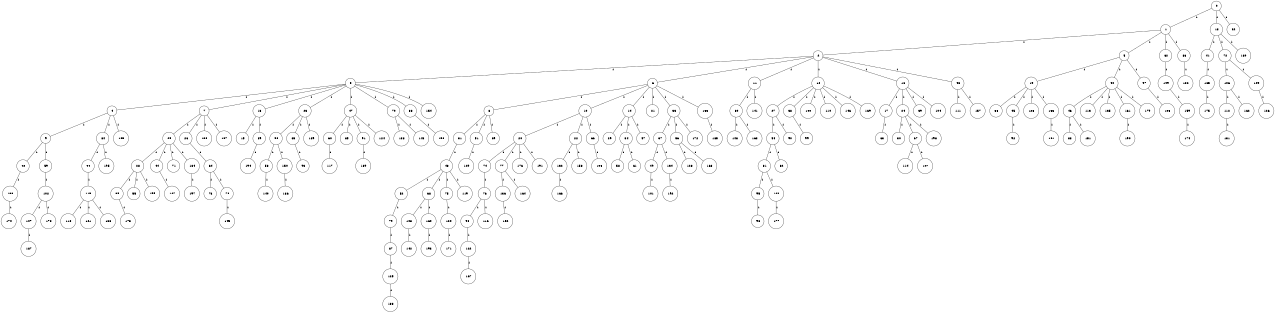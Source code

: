 graph G {
size="8.5,11;"
ratio = "expand;"
fixedsize="true;"
overlap="scale;"
node[shape=circle,width=.12,hight=.12,fontsize=12]
edge[fontsize=12]

0[label=" 0" color=black, pos="0.56595926,1.708095!"];
1[label=" 1" color=black, pos="2.4093159,1.5127628!"];
2[label=" 2" color=black, pos="2.7729514,1.1900041!"];
3[label=" 3" color=black, pos="0.72901395,1.7245424!"];
4[label=" 4" color=black, pos="2.5938286,0.72050563!"];
5[label=" 5" color=black, pos="1.3703049,2.7277801!"];
6[label=" 6" color=black, pos="0.89434382,1.7549493!"];
7[label=" 7" color=black, pos="1.4065483,0.60600054!"];
8[label=" 8" color=black, pos="2.7354665,1.3296547!"];
9[label=" 9" color=black, pos="1.4711316,2.9418356!"];
10[label=" 10" color=black, pos="1.0695921,0.17730448!"];
11[label=" 11" color=black, pos="1.4938363,2.0493821!"];
12[label=" 12" color=black, pos="0.85153412,1.1811942!"];
13[label=" 13" color=black, pos="1.5733589,0.87550797!"];
14[label=" 14" color=black, pos="0.042586237,2.0954203!"];
15[label=" 15" color=black, pos="1.8335351,1.421642!"];
16[label=" 16" color=black, pos="0.01551645,2.7137841!"];
17[label=" 17" color=black, pos="0.59371408,0.73073097!"];
18[label=" 18" color=black, pos="0.78745933,2.4619122!"];
19[label=" 19" color=black, pos="0.80988236,0.36896047!"];
20[label=" 20" color=black, pos="0.28118207,1.8832555!"];
21[label=" 21" color=black, pos="0.45912898,2.3222438!"];
22[label=" 22" color=black, pos="1.3892207,1.9508497!"];
23[label=" 23" color=black, pos="0.11908502,1.7917575!"];
24[label=" 24" color=black, pos="0.12378837,1.6212495!"];
25[label=" 25" color=black, pos="1.1611612,0.38080864!"];
26[label=" 26" color=black, pos="1.2600159,0.22991615!"];
27[label=" 27" color=black, pos="1.3540152,1.7313147!"];
28[label=" 28" color=black, pos="0.1490313,2.4897383!"];
29[label=" 29" color=black, pos="2.3733337,0.10987549!"];
30[label=" 30" color=black, pos="2.2296462,2.9853104!"];
31[label=" 31" color=black, pos="2.4332169,0.48333272!"];
32[label=" 32" color=black, pos="2.2826095,2.2745077!"];
33[label=" 33" color=black, pos="2.4565627,0.39239128!"];
34[label=" 34" color=black, pos="1.4980372,0.78647684!"];
35[label=" 35" color=black, pos="2.2211841,0.48724973!"];
36[label=" 36" color=black, pos="2.1323618,1.9783756!"];
37[label=" 37" color=black, pos="2.7889701,2.2682501!"];
38[label=" 38" color=black, pos="0.14897631,0.36734758!"];
39[label=" 39" color=black, pos="1.0306283,1.1391985!"];
40[label=" 40" color=black, pos="1.9552625,2.7570085!"];
41[label=" 41" color=black, pos="1.0690226,2.1284037!"];
42[label=" 42" color=black, pos="1.7717072,0.41911223!"];
43[label=" 43" color=black, pos="0.43267218,1.3631067!"];
44[label=" 44" color=black, pos="1.88335,1.0707296!"];
45[label=" 45" color=black, pos="0.4297334,2.6909364!"];
46[label=" 46" color=black, pos="2.5925401,1.1609029!"];
47[label=" 47" color=black, pos="2.9089643,0.9364062!"];
48[label=" 48" color=black, pos="0.71380759,2.276052!"];
49[label=" 49" color=black, pos="1.8428146,2.3498899!"];
50[label=" 50" color=black, pos="1.3193363,1.6074131!"];
51[label=" 51" color=black, pos="1.6753641,1.3170425!"];
52[label=" 52" color=black, pos="0.31200203,0.2310342!"];
53[label=" 53" color=black, pos="1.7267518,2.3204451!"];
54[label=" 54" color=black, pos="1.9802546,0.94246024!"];
55[label=" 55" color=black, pos="0.78144944,2.7534458!"];
56[label=" 56" color=black, pos="2.5722812,1.2780872!"];
57[label=" 57" color=black, pos="0.43395348,0.029617532!"];
58[label=" 58" color=black, pos="1.3969792,2.5052983!"];
59[label=" 59" color=black, pos="2.6075504,0.63105747!"];
60[label=" 60" color=black, pos="2.210113,2.6612878!"];
61[label=" 61" color=black, pos="2.7840623,0.25615657!"];
62[label=" 62" color=black, pos="1.463081,2.6535359!"];
63[label=" 63" color=black, pos="0.077483255,1.7397875!"];
64[label=" 64" color=black, pos="0.4364794,0.064860171!"];
65[label=" 65" color=black, pos="1.6458517,0.6237227!"];
66[label=" 66" color=black, pos="2.7315083,0.11517434!"];
67[label=" 67" color=black, pos="0.95136185,1.2586111!"];
68[label=" 68" color=black, pos="2.6083235,0.098339534!"];
69[label=" 69" color=black, pos="0.90163191,1.1567028!"];
70[label=" 70" color=black, pos="0.55311292,1.6092434!"];
71[label=" 71" color=black, pos="1.2172203,1.2803606!"];
72[label=" 72" color=black, pos="0.36690548,2.5241326!"];
73[label=" 73" color=black, pos="0.43969849,1.0555882!"];
74[label=" 74" color=black, pos="1.2768763,2.5102655!"];
75[label=" 75" color=black, pos="2.9169943,0.38971296!"];
76[label=" 76" color=black, pos="1.6887756,0.91770364!"];
77[label=" 77" color=black, pos="0.8425486,1.9551204!"];
78[label=" 78" color=black, pos="0.88464504,2.0262577!"];
79[label=" 79" color=black, pos="0.91339463,0.75556505!"];
80[label=" 80" color=black, pos="2.6518391,2.2930573!"];
81[label=" 81" color=black, pos="1.4275529,1.2627444!"];
82[label=" 82" color=black, pos="1.519408,0.93266738!"];
83[label=" 83" color=black, pos="2.5418866,2.9617202!"];
84[label=" 84" color=black, pos="2.8104328,1.8210697!"];
85[label=" 85" color=black, pos="1.9538303,0.048642949!"];
86[label=" 86" color=black, pos="1.3405539,2.9403406!"];
87[label=" 87" color=black, pos="1.381519,0.53424861!"];
88[label=" 88" color=black, pos="2.9756033,0.12489562!"];
89[label=" 89" color=black, pos="0.17595145,2.1075855!"];
90[label=" 90" color=black, pos="2.16065,1.1317619!"];
91[label=" 91" color=black, pos="1.3626332,0.93319868!"];
92[label=" 92" color=black, pos="0.97290595,0.82604745!"];
93[label=" 93" color=black, pos="2.5304584,2.7652115!"];
94[label=" 94" color=black, pos="2.949591,2.1249608!"];
95[label=" 95" color=black, pos="0.40145779,0.36446804!"];
96[label=" 96" color=black, pos="2.4865153,2.7802173!"];
97[label=" 97" color=black, pos="0.87700369,2.3578263!"];
98[label=" 98" color=black, pos="2.9280557,2.7401902!"];
99[label=" 99" color=black, pos="1.5830702,2.4637549!"];
100[label=" 100" color=black, pos="2.4276572,2.4827124!"];
101[label=" 101" color=black, pos="0.16449275,0.82912788!"];
102[label=" 102" color=black, pos="2.953476,2.4451938!"];
103[label=" 103" color=black, pos="2.613298,2.7319949!"];
104[label=" 104" color=black, pos="0.29902551,2.7622801!"];
105[label=" 105" color=black, pos="2.4000151,2.2136828!"];
106[label=" 106" color=black, pos="2.6096945,0.61875961!"];
107[label=" 107" color=black, pos="2.6272619,2.7487409!"];
108[label=" 108" color=black, pos="2.3723169,0.013034652!"];
109[label=" 109" color=black, pos="1.4793771,0.65089341!"];
110[label=" 110" color=black, pos="0.79625118,0.7877869!"];
111[label=" 111" color=black, pos="2.9057491,2.5093625!"];
112[label=" 112" color=black, pos="2.031994,2.3808038!"];
113[label=" 113" color=black, pos="0.39174901,0.76007982!"];
114[label=" 114" color=black, pos="1.5483596,2.1942082!"];
115[label=" 115" color=black, pos="1.4613539,1.2305405!"];
116[label=" 116" color=black, pos="0.17440236,0.37048038!"];
117[label=" 117" color=black, pos="0.085737708,2.0866326!"];
118[label=" 118" color=black, pos="0.11746099,1.2915381!"];
119[label=" 119" color=black, pos="0.39420128,1.2279846!"];
120[label=" 120" color=black, pos="2.0725433,1.8582044!"];
121[label=" 121" color=black, pos="0.20327498,0.46573578!"];
122[label=" 122" color=black, pos="2.9971236,0.92725607!"];
123[label=" 123" color=black, pos="2.6028931,2.2921483!"];
124[label=" 124" color=black, pos="2.4013718,0.43107494!"];
125[label=" 125" color=black, pos="2.6840025,1.3690984!"];
126[label=" 126" color=black, pos="0.39212704,1.8246735!"];
127[label=" 127" color=black, pos="1.4615371,1.2125236!"];
128[label=" 128" color=black, pos="2.6614465,1.9983726!"];
129[label=" 129" color=black, pos="2.6890122,2.6163561!"];
130[label=" 130" color=black, pos="1.1240524,1.1446134!"];
131[label=" 131" color=black, pos="1.7014087,1.504241!"];
132[label=" 132" color=black, pos="2.0993904,1.58989!"];
133[label=" 133" color=black, pos="1.4530234,1.5848563!"];
134[label=" 134" color=black, pos="1.6196248,2.6314788!"];
135[label=" 135" color=black, pos="1.462188,1.6152422!"];
136[label=" 136" color=black, pos="1.9147305,0.98835592!"];
137[label=" 137" color=black, pos="1.0777233,1.2898785!"];
138[label=" 138" color=black, pos="2.1483241,0.9287212!"];
139[label=" 139" color=black, pos="1.8712535,1.9525134!"];
140[label=" 140" color=black, pos="1.3682781,2.7540368!"];
141[label=" 141" color=black, pos="2.5013918,2.666452!"];
142[label=" 142" color=black, pos="2.7484229,1.2021785!"];
143[label=" 143" color=black, pos="2.1419333,2.3342453!"];
144[label=" 144" color=black, pos="0.43103561,0.66040639!"];
145[label=" 145" color=black, pos="1.9273132,2.7105346!"];
146[label=" 146" color=black, pos="1.3847768,2.9253702!"];
147[label=" 147" color=black, pos="0.072217945,0.22667422!"];
148[label=" 148" color=black, pos="2.420287,0.26179752!"];
149[label=" 149" color=black, pos="1.3196041,1.0426954!"];
150[label=" 150" color=black, pos="2.2261803,0.2786379!"];
151[label=" 151" color=black, pos="2.0622946,1.4247773!"];
152[label=" 152" color=black, pos="0.93548447,2.0020891!"];
153[label=" 153" color=black, pos="1.0354686,0.93843506!"];
154[label=" 154" color=black, pos="2.3518795,2.6762757!"];
155[label=" 155" color=black, pos="1.7416889,1.8645934!"];
156[label=" 156" color=black, pos="0.88366089,2.0836547!"];
157[label=" 157" color=black, pos="0.054640454,0.27129199!"];
158[label=" 158" color=black, pos="0.37122386,1.6489344!"];
159[label=" 159" color=black, pos="1.1628131,1.9268486!"];
160[label=" 160" color=black, pos="0.1588955,1.9610953!"];
161[label=" 161" color=black, pos="2.6415614,0.61460951!"];
162[label=" 162" color=black, pos="2.7633356,1.4175383!"];
163[label=" 163" color=black, pos="0.19383509,0.66700039!"];
164[label=" 164" color=black, pos="2.4085226,2.280761!"];
165[label=" 165" color=black, pos="1.8770051,2.7439838!"];
166[label=" 166" color=black, pos="1.1019828,0.68174737!"];
167[label=" 167" color=black, pos="1.46663,1.3630935!"];
168[label=" 168" color=black, pos="2.5375337,0.81988966!"];
169[label=" 169" color=black, pos="1.2237192,2.172536!"];
170[label=" 170" color=black, pos="2.7253844,1.4920793!"];
171[label=" 171" color=black, pos="2.8722059,1.9967154!"];
172[label=" 172" color=black, pos="0.90973471,1.7438916!"];
173[label=" 173" color=black, pos="1.8295293,0.034968683!"];
174[label=" 174" color=black, pos="2.8807937,0.19630812!"];
175[label=" 175" color=black, pos="2.3253121,1.9729492!"];
176[label=" 176" color=black, pos="1.8835905,2.0419409!"];
177[label=" 177" color=black, pos="0.22733807,1.0943644!"];
178[label=" 178" color=black, pos="1.8045512,0.87194188!"];
179[label=" 179" color=black, pos="1.7455233,0.95748562!"];
180[label=" 180" color=black, pos="2.1461337,0.4419978!"];
181[label=" 181" color=black, pos="1.1892526,0.9071752!"];
182[label=" 182" color=black, pos="1.1936825,0.41746995!"];
183[label=" 183" color=black, pos="0.66288497,0.3818404!"];
184[label=" 184" color=black, pos="1.1832581,0.65378506!"];
185[label=" 185" color=black, pos="1.6382583,2.3633186!"];
186[label=" 186" color=black, pos="2.3345931,0.1195666!"];
187[label=" 187" color=black, pos="2.1039178,0.73537448!"];
188[label=" 188" color=black, pos="1.7784294,0.2257145!"];
189[label=" 189" color=black, pos="0.65433877,1.0377282!"];
190[label=" 190" color=black, pos="2.236373,2.3670159!"];
191[label=" 191" color=black, pos="1.8456173,2.4457334!"];
192[label=" 192" color=black, pos="0.17263766,2.4394716!"];
193[label=" 193" color=black, pos="0.84766795,0.25370544!"];
194[label=" 194" color=black, pos="2.0380506,1.2623775!"];
195[label=" 195" color=black, pos="1.4503243,0.39201981!"];
196[label=" 196" color=black, pos="2.1751243,0.19643562!"];
197[label=" 197" color=black, pos="0.75062401,1.6774843!"];
198[label=" 198" color=black, pos="0.68936199,2.886255!"];
199[label=" 199" color=black, pos="2.7933566,2.5638547!"];
0--1[label="1"]
0--18[label="1"]
0--32[label="1"]
1--2[label="1"]
1--5[label="1"]
1--62[label="1"]
1--86[label="1"]
2--3[label="1"]
2--6[label="1"]
2--11[label="1"]
2--12[label="1"]
2--16[label="1"]
2--43[label="1"]
3--4[label="1"]
3--7[label="1"]
3--13[label="1"]
3--23[label="1"]
3--47[label="1"]
3--70[label="1"]
3--83[label="1"]
3--154[label="1"]
4--9[label="1"]
4--84[label="1"]
4--105[label="1"]
5--19[label="1"]
5--40[label="1"]
5--97[label="1"]
6--8[label="1"]
6--10[label="1"]
6--14[label="1"]
6--21[label="1"]
6--33[label="1"]
6--153[label="1"]
7--25[label="1"]
7--26[label="1"]
7--130[label="1"]
7--137[label="1"]
8--31[label="1"]
8--51[label="1"]
8--69[label="1"]
9--42[label="1"]
9--59[label="1"]
10--20[label="1"]
10--22[label="1"]
10--66[label="1"]
11--80[label="1"]
11--141[label="1"]
12--27[label="1"]
12--38[label="1"]
12--100[label="1"]
12--110[label="1"]
12--146[label="1"]
12--169[label="1"]
13--15[label="1"]
13--89[label="1"]
14--29[label="1"]
14--34[label="1"]
14--57[label="1"]
16--17[label="1"]
16--24[label="1"]
16--39[label="1"]
16--104[label="1"]
17--63[label="1"]
18--41[label="1"]
18--72[label="1"]
18--180[label="1"]
19--36[label="1"]
19--45[label="1"]
19--123[label="1"]
19--155[label="1"]
20--74[label="1"]
20--77[label="1"]
20--176[label="1"]
20--191[label="1"]
22--132[label="1"]
22--158[label="1"]
23--50[label="1"]
23--65[label="1"]
23--189[label="1"]
24--30[label="1"]
24--67[label="1"]
24--198[label="1"]
25--28[label="1"]
25--44[label="1"]
25--71[label="1"]
25--184[label="1"]
26--64[label="1"]
27--54[label="1"]
27--90[label="1"]
28--35[label="1"]
28--55[label="1"]
28--199[label="1"]
31--48[label="1"]
33--37[label="1"]
33--56[label="1"]
33--172[label="1"]
34--58[label="1"]
34--61[label="1"]
35--173[label="1"]
37--49[label="1"]
37--134[label="1"]
38--99[label="1"]
40--46[label="1"]
40--113[label="1"]
40--135[label="1"]
40--161[label="1"]
40--179[label="1"]
41--165[label="1"]
42--133[label="1"]
43--111[label="1"]
43--157[label="1"]
44--127[label="1"]
45--92[label="1"]
46--88[label="1"]
46--151[label="1"]
47--60[label="1"]
47--85[label="1"]
47--91[label="1"]
47--124[label="1"]
48--52[label="1"]
48--68[label="1"]
48--75[label="1"]
48--119[label="1"]
49--101[label="1"]
50--53[label="1"]
50--150[label="1"]
51--129[label="1"]
52--79[label="1"]
53--140[label="1"]
54--81[label="1"]
54--82[label="1"]
56--128[label="1"]
56--168[label="1"]
59--102[label="1"]
60--117[label="1"]
62--149[label="1"]
64--73[label="1"]
64--78[label="1"]
65--93[label="1"]
66--196[label="1"]
67--114[label="1"]
67--147[label="1"]
68--108[label="1"]
68--160[label="1"]
70--138[label="1"]
70--143[label="1"]
72--106[label="1"]
72--109[label="1"]
74--76[label="1"]
75--120[label="1"]
76--96[label="1"]
76--116[label="1"]
77--136[label="1"]
77--164[label="1"]
78--145[label="1"]
79--87[label="1"]
80--148[label="1"]
80--163[label="1"]
81--95[label="1"]
81--144[label="1"]
83--156[label="1"]
84--94[label="1"]
84--195[label="1"]
86--182[label="1"]
87--125[label="1"]
89--194[label="1"]
91--139[label="1"]
94--115[label="1"]
95--98[label="1"]
96--122[label="1"]
97--103[label="1"]
102--107[label="1"]
102--178[label="1"]
106--112[label="1"]
106--162[label="1"]
107--187[label="1"]
108--142[label="1"]
109--126[label="1"]
112--131[label="1"]
115--118[label="1"]
115--121[label="1"]
115--188[label="1"]
120--171[label="1"]
122--167[label="1"]
125--183[label="1"]
132--166[label="1"]
133--170[label="1"]
134--192[label="1"]
136--152[label="1"]
144--177[label="1"]
149--159[label="1"]
150--186[label="1"]
153--185[label="1"]
155--181[label="1"]
159--174[label="1"]
160--193[label="1"]
161--190[label="1"]
165--175[label="1"]
184--197[label="1"]

}

